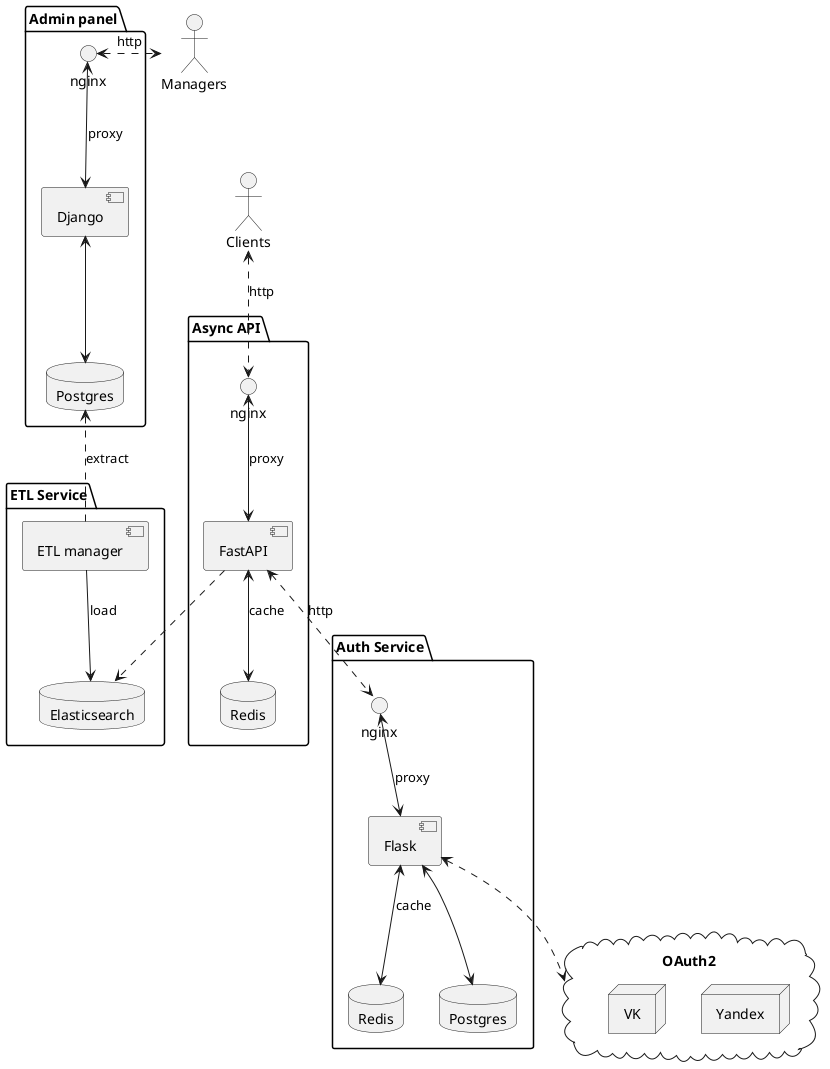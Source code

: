 @startuml
'https://plantuml.com/component-diagram

actor Managers
actor Clients


package "Auth Service" {
    interface nginx as nginx3
    [Flask]
    database Redis as redis2
    database Postgres as postgres2
}
[Flask] <--> redis2: cache
[Flask] <--> postgres2
nginx3 <--> [Flask]: proxy

cloud "OAuth2" {
    node Yandex
    node VK
}
[Flask] <..> OAuth2

package "Admin panel" {
    database Postgres
    interface nginx as nginx
    [Django]
}
[Django] <--> Postgres
nginx <--> [Django]: proxy
Managers <.left.> nginx: http


package "ETL Service" {
    database Elasticsearch
    [ETL manager]
}
Postgres <.. [ETL manager]: extract
[ETL manager] --> Elasticsearch: load


package "Async API" {
    interface nginx as nginx2
    database Redis
    [FastAPI]
}
[FastAPI] <--> Redis: cache
Clients <..> nginx2: http
nginx2 <--> [FastAPI]: proxy
[FastAPI] ..> Elasticsearch
[FastAPI] <..> nginx3: http


@enduml
